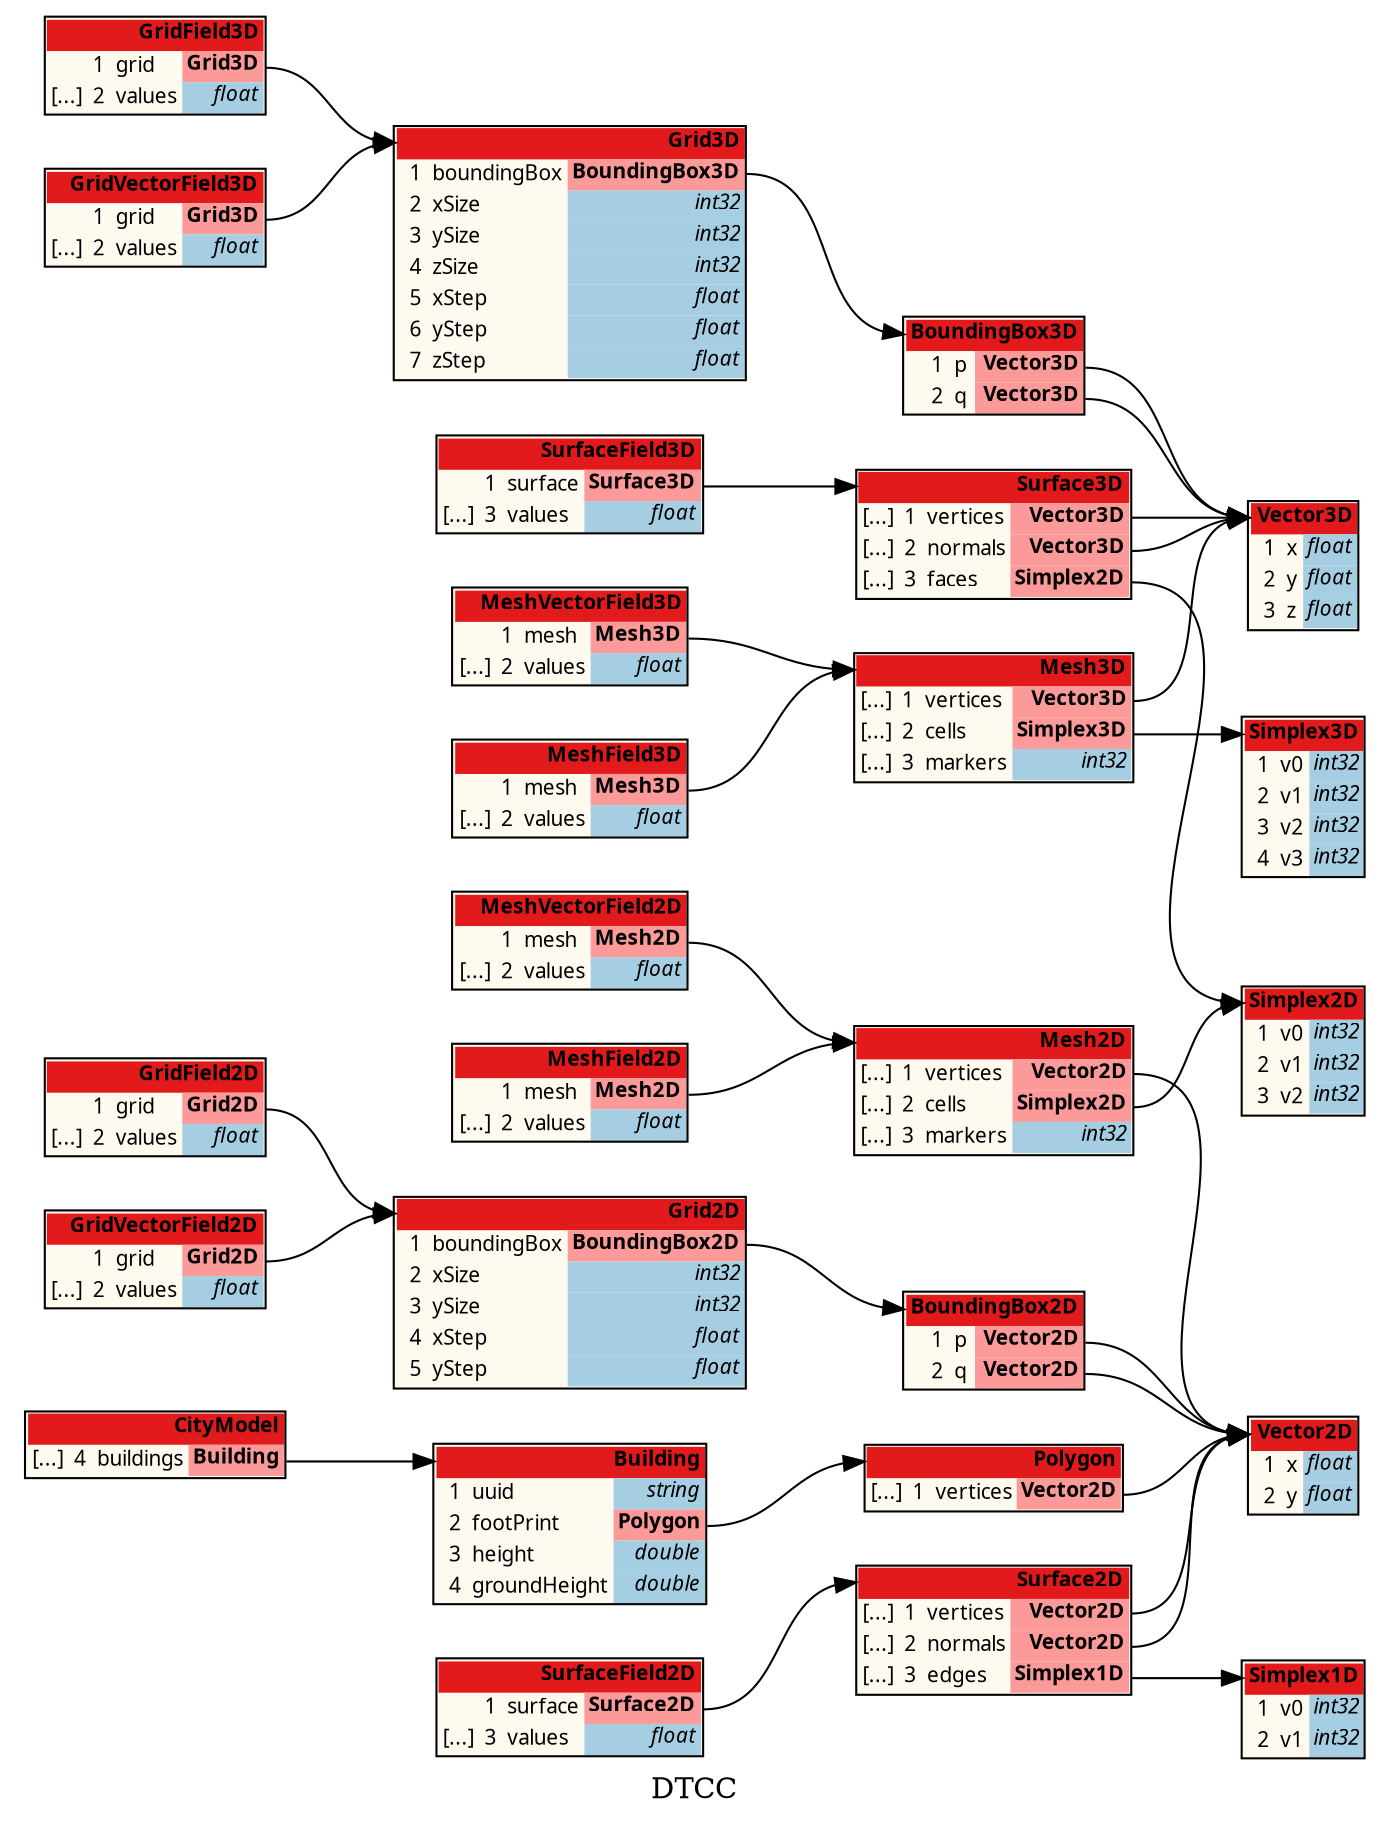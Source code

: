 /*
	do not edit:
	auto-generated by github.com/seamia/protodot
*/
digraph protodot {

	/* package:   DTCC */
	/* source:    ../protobuf/dtcc.proto */
	/* selection:  */

	rankdir=LR;
	label="DTCC";
	tooltip="DTCC";
	bgcolor="transparent"

	node [
		shape=plaintext
		fontsize=10
		fontname="Ubuntu"
	];


	/* ------ nodes ------ */

	/* ------ leaving the root package unwrapped ------ */
	Node_Ja_125	[shape=plaintext tooltip="DTCC.CityModel" label=<<TABLE BORDER="1" CELLBORDER="0" CELLSPACING="0" BGCOLOR="#fffaf0"><TR><TD COLSPAN="4" PORT="header" BGCOLOR="#e31a1c" ALIGN="right"><b>CityModel</b></TD></TR><TR><TD ALIGN="right">[...]</TD><TD ALIGN="right">4</TD><TD ALIGN="left">buildings</TD><TD BGCOLOR="#fb9a99" PORT="pobuildings" ALIGN="right"><b>Building</b></TD></TR></TABLE>>];
	Node_Ja_101	[shape=plaintext tooltip="DTCC.Vector3D" label=<<TABLE BORDER="1" CELLBORDER="0" CELLSPACING="0" BGCOLOR="#fffaf0"><TR><TD COLSPAN="4" PORT="header" BGCOLOR="#e31a1c" ALIGN="right"><b>Vector3D</b></TD></TR><TR><TD ALIGN="right"></TD><TD ALIGN="right">1</TD><TD ALIGN="left">x</TD><TD BGCOLOR="#a6cee3" PORT="pox" ALIGN="right" TITLE="float"><i>float</i></TD></TR><TR><TD ALIGN="right"></TD><TD ALIGN="right">2</TD><TD ALIGN="left">y</TD><TD BGCOLOR="#a6cee3" PORT="poy" ALIGN="right" TITLE="float"><i>float</i></TD></TR><TR><TD ALIGN="right"></TD><TD ALIGN="right">3</TD><TD ALIGN="left">z</TD><TD BGCOLOR="#a6cee3" PORT="poz" ALIGN="right" TITLE="float"><i>float</i></TD></TR></TABLE>>];
	Node_Ja_106	[shape=plaintext tooltip="DTCC.BoundingBox3D" label=<<TABLE BORDER="1" CELLBORDER="0" CELLSPACING="0" BGCOLOR="#fffaf0"><TR><TD COLSPAN="4" PORT="header" BGCOLOR="#e31a1c" ALIGN="right"><b>BoundingBox3D</b></TD></TR><TR><TD ALIGN="right"></TD><TD ALIGN="right">1</TD><TD ALIGN="left">p</TD><TD BGCOLOR="#fb9a99" PORT="pop" ALIGN="right"><b>Vector3D</b></TD></TR><TR><TD ALIGN="right"></TD><TD ALIGN="right">2</TD><TD ALIGN="left">q</TD><TD BGCOLOR="#fb9a99" PORT="poq" ALIGN="right"><b>Vector3D</b></TD></TR></TABLE>>];
	Node_Ja_117	[shape=plaintext tooltip="DTCC.GridVectorField3D" label=<<TABLE BORDER="1" CELLBORDER="0" CELLSPACING="0" BGCOLOR="#fffaf0"><TR><TD COLSPAN="4" PORT="header" BGCOLOR="#e31a1c" ALIGN="right"><b>GridVectorField3D</b></TD></TR><TR><TD ALIGN="right"></TD><TD ALIGN="right">1</TD><TD ALIGN="left">grid</TD><TD BGCOLOR="#fb9a99" PORT="pogrid" ALIGN="right"><b>Grid3D</b></TD></TR><TR><TD ALIGN="right">[...]</TD><TD ALIGN="right">2</TD><TD ALIGN="left">values</TD><TD BGCOLOR="#a6cee3" PORT="povalues" ALIGN="right" TITLE="float"><i>float</i></TD></TR></TABLE>>];
	Node_Ja_118	[shape=plaintext tooltip="DTCC.MeshField2D" label=<<TABLE BORDER="1" CELLBORDER="0" CELLSPACING="0" BGCOLOR="#fffaf0"><TR><TD COLSPAN="4" PORT="header" BGCOLOR="#e31a1c" ALIGN="right"><b>MeshField2D</b></TD></TR><TR><TD ALIGN="right"></TD><TD ALIGN="right">1</TD><TD ALIGN="left">mesh</TD><TD BGCOLOR="#fb9a99" PORT="pomesh" ALIGN="right"><b>Mesh2D</b></TD></TR><TR><TD ALIGN="right">[...]</TD><TD ALIGN="right">2</TD><TD ALIGN="left">values</TD><TD BGCOLOR="#a6cee3" PORT="povalues" ALIGN="right" TITLE="float"><i>float</i></TD></TR></TABLE>>];
	Node_Ja_113	[shape=plaintext tooltip="DTCC.Surface3D" label=<<TABLE BORDER="1" CELLBORDER="0" CELLSPACING="0" BGCOLOR="#fffaf0"><TR><TD COLSPAN="4" PORT="header" BGCOLOR="#e31a1c" ALIGN="right"><b>Surface3D</b></TD></TR><TR><TD ALIGN="right">[...]</TD><TD ALIGN="right">1</TD><TD ALIGN="left">vertices</TD><TD BGCOLOR="#fb9a99" PORT="povertices" ALIGN="right"><b>Vector3D</b></TD></TR><TR><TD ALIGN="right">[...]</TD><TD ALIGN="right">2</TD><TD ALIGN="left">normals</TD><TD BGCOLOR="#fb9a99" PORT="ponormals" ALIGN="right"><b>Vector3D</b></TD></TR><TR><TD ALIGN="right">[...]</TD><TD ALIGN="right">3</TD><TD ALIGN="left">faces</TD><TD BGCOLOR="#fb9a99" PORT="pofaces" ALIGN="right"><b>Simplex2D</b></TD></TR></TABLE>>];
	Node_Ja_116	[shape=plaintext tooltip="DTCC.GridVectorField2D" label=<<TABLE BORDER="1" CELLBORDER="0" CELLSPACING="0" BGCOLOR="#fffaf0"><TR><TD COLSPAN="4" PORT="header" BGCOLOR="#e31a1c" ALIGN="right"><b>GridVectorField2D</b></TD></TR><TR><TD ALIGN="right"></TD><TD ALIGN="right">1</TD><TD ALIGN="left">grid</TD><TD BGCOLOR="#fb9a99" PORT="pogrid" ALIGN="right"><b>Grid2D</b></TD></TR><TR><TD ALIGN="right">[...]</TD><TD ALIGN="right">2</TD><TD ALIGN="left">values</TD><TD BGCOLOR="#a6cee3" PORT="povalues" ALIGN="right" TITLE="float"><i>float</i></TD></TR></TABLE>>];
	Node_Ja_121	[shape=plaintext tooltip="DTCC.MeshVectorField3D" label=<<TABLE BORDER="1" CELLBORDER="0" CELLSPACING="0" BGCOLOR="#fffaf0"><TR><TD COLSPAN="4" PORT="header" BGCOLOR="#e31a1c" ALIGN="right"><b>MeshVectorField3D</b></TD></TR><TR><TD ALIGN="right"></TD><TD ALIGN="right">1</TD><TD ALIGN="left">mesh</TD><TD BGCOLOR="#fb9a99" PORT="pomesh" ALIGN="right"><b>Mesh3D</b></TD></TR><TR><TD ALIGN="right">[...]</TD><TD ALIGN="right">2</TD><TD ALIGN="left">values</TD><TD BGCOLOR="#a6cee3" PORT="povalues" ALIGN="right" TITLE="float"><i>float</i></TD></TR></TABLE>>];
	Node_Ja_104	[shape=plaintext tooltip="DTCC.Simplex3D" label=<<TABLE BORDER="1" CELLBORDER="0" CELLSPACING="0" BGCOLOR="#fffaf0"><TR><TD COLSPAN="4" PORT="header" BGCOLOR="#e31a1c" ALIGN="right"><b>Simplex3D</b></TD></TR><TR><TD ALIGN="right"></TD><TD ALIGN="right">1</TD><TD ALIGN="left">v0</TD><TD BGCOLOR="#a6cee3" PORT="pov0" ALIGN="right" TITLE="int32"><i>int32</i></TD></TR><TR><TD ALIGN="right"></TD><TD ALIGN="right">2</TD><TD ALIGN="left">v1</TD><TD BGCOLOR="#a6cee3" PORT="pov1" ALIGN="right" TITLE="int32"><i>int32</i></TD></TR><TR><TD ALIGN="right"></TD><TD ALIGN="right">3</TD><TD ALIGN="left">v2</TD><TD BGCOLOR="#a6cee3" PORT="pov2" ALIGN="right" TITLE="int32"><i>int32</i></TD></TR><TR><TD ALIGN="right"></TD><TD ALIGN="right">4</TD><TD ALIGN="left">v3</TD><TD BGCOLOR="#a6cee3" PORT="pov3" ALIGN="right" TITLE="int32"><i>int32</i></TD></TR></TABLE>>];
	Node_Ja_108	[shape=plaintext tooltip="DTCC.Grid2D" label=<<TABLE BORDER="1" CELLBORDER="0" CELLSPACING="0" BGCOLOR="#fffaf0"><TR><TD COLSPAN="4" PORT="header" BGCOLOR="#e31a1c" ALIGN="right"><b>Grid2D</b></TD></TR><TR><TD ALIGN="right"></TD><TD ALIGN="right">1</TD><TD ALIGN="left">boundingBox</TD><TD BGCOLOR="#fb9a99" PORT="poboundingBox" ALIGN="right"><b>BoundingBox2D</b></TD></TR><TR><TD ALIGN="right"></TD><TD ALIGN="right">2</TD><TD ALIGN="left">xSize</TD><TD BGCOLOR="#a6cee3" PORT="poxSize" ALIGN="right" TITLE="int32"><i>int32</i></TD></TR><TR><TD ALIGN="right"></TD><TD ALIGN="right">3</TD><TD ALIGN="left">ySize</TD><TD BGCOLOR="#a6cee3" PORT="poySize" ALIGN="right" TITLE="int32"><i>int32</i></TD></TR><TR><TD ALIGN="right"></TD><TD ALIGN="right">4</TD><TD ALIGN="left">xStep</TD><TD BGCOLOR="#a6cee3" PORT="poxStep" ALIGN="right" TITLE="float"><i>float</i></TD></TR><TR><TD ALIGN="right"></TD><TD ALIGN="right">5</TD><TD ALIGN="left">yStep</TD><TD BGCOLOR="#a6cee3" PORT="poyStep" ALIGN="right" TITLE="float"><i>float</i></TD></TR></TABLE>>];
	Node_Ja_110	[shape=plaintext tooltip="DTCC.Mesh2D" label=<<TABLE BORDER="1" CELLBORDER="0" CELLSPACING="0" BGCOLOR="#fffaf0"><TR><TD COLSPAN="4" PORT="header" BGCOLOR="#e31a1c" ALIGN="right"><b>Mesh2D</b></TD></TR><TR><TD ALIGN="right">[...]</TD><TD ALIGN="right">1</TD><TD ALIGN="left">vertices</TD><TD BGCOLOR="#fb9a99" PORT="povertices" ALIGN="right"><b>Vector2D</b></TD></TR><TR><TD ALIGN="right">[...]</TD><TD ALIGN="right">2</TD><TD ALIGN="left">cells</TD><TD BGCOLOR="#fb9a99" PORT="pocells" ALIGN="right"><b>Simplex2D</b></TD></TR><TR><TD ALIGN="right">[...]</TD><TD ALIGN="right">3</TD><TD ALIGN="left">markers</TD><TD BGCOLOR="#a6cee3" PORT="pomarkers" ALIGN="right" TITLE="int32"><i>int32</i></TD></TR></TABLE>>];
	Node_Ja_112	[shape=plaintext tooltip="DTCC.Surface2D" label=<<TABLE BORDER="1" CELLBORDER="0" CELLSPACING="0" BGCOLOR="#fffaf0"><TR><TD COLSPAN="4" PORT="header" BGCOLOR="#e31a1c" ALIGN="right"><b>Surface2D</b></TD></TR><TR><TD ALIGN="right">[...]</TD><TD ALIGN="right">1</TD><TD ALIGN="left">vertices</TD><TD BGCOLOR="#fb9a99" PORT="povertices" ALIGN="right"><b>Vector2D</b></TD></TR><TR><TD ALIGN="right">[...]</TD><TD ALIGN="right">2</TD><TD ALIGN="left">normals</TD><TD BGCOLOR="#fb9a99" PORT="ponormals" ALIGN="right"><b>Vector2D</b></TD></TR><TR><TD ALIGN="right">[...]</TD><TD ALIGN="right">3</TD><TD ALIGN="left">edges</TD><TD BGCOLOR="#fb9a99" PORT="poedges" ALIGN="right"><b>Simplex1D</b></TD></TR></TABLE>>];
	Node_Ja_100	[shape=plaintext tooltip="DTCC.Vector2D" label=<<TABLE BORDER="1" CELLBORDER="0" CELLSPACING="0" BGCOLOR="#fffaf0"><TR><TD COLSPAN="4" PORT="header" BGCOLOR="#e31a1c" ALIGN="right"><b>Vector2D</b></TD></TR><TR><TD ALIGN="right"></TD><TD ALIGN="right">1</TD><TD ALIGN="left">x</TD><TD BGCOLOR="#a6cee3" PORT="pox" ALIGN="right" TITLE="float"><i>float</i></TD></TR><TR><TD ALIGN="right"></TD><TD ALIGN="right">2</TD><TD ALIGN="left">y</TD><TD BGCOLOR="#a6cee3" PORT="poy" ALIGN="right" TITLE="float"><i>float</i></TD></TR></TABLE>>];
	Node_Ja_107	[shape=plaintext tooltip="DTCC.Polygon" label=<<TABLE BORDER="1" CELLBORDER="0" CELLSPACING="0" BGCOLOR="#fffaf0"><TR><TD COLSPAN="4" PORT="header" BGCOLOR="#e31a1c" ALIGN="right"><b>Polygon</b></TD></TR><TR><TD ALIGN="right">[...]</TD><TD ALIGN="right">1</TD><TD ALIGN="left">vertices</TD><TD BGCOLOR="#fb9a99" PORT="povertices" ALIGN="right"><b>Vector2D</b></TD></TR></TABLE>>];
	Node_Ja_111	[shape=plaintext tooltip="DTCC.Mesh3D" label=<<TABLE BORDER="1" CELLBORDER="0" CELLSPACING="0" BGCOLOR="#fffaf0"><TR><TD COLSPAN="4" PORT="header" BGCOLOR="#e31a1c" ALIGN="right"><b>Mesh3D</b></TD></TR><TR><TD ALIGN="right">[...]</TD><TD ALIGN="right">1</TD><TD ALIGN="left">vertices</TD><TD BGCOLOR="#fb9a99" PORT="povertices" ALIGN="right"><b>Vector3D</b></TD></TR><TR><TD ALIGN="right">[...]</TD><TD ALIGN="right">2</TD><TD ALIGN="left">cells</TD><TD BGCOLOR="#fb9a99" PORT="pocells" ALIGN="right"><b>Simplex3D</b></TD></TR><TR><TD ALIGN="right">[...]</TD><TD ALIGN="right">3</TD><TD ALIGN="left">markers</TD><TD BGCOLOR="#a6cee3" PORT="pomarkers" ALIGN="right" TITLE="int32"><i>int32</i></TD></TR></TABLE>>];
	Node_Ja_124	[shape=plaintext tooltip="DTCC.Building" label=<<TABLE BORDER="1" CELLBORDER="0" CELLSPACING="0" BGCOLOR="#fffaf0"><TR><TD COLSPAN="4" PORT="header" BGCOLOR="#e31a1c" ALIGN="right"><b>Building</b></TD></TR><TR><TD ALIGN="right"></TD><TD ALIGN="right">1</TD><TD ALIGN="left">uuid</TD><TD BGCOLOR="#a6cee3" PORT="pouuid" ALIGN="right" TITLE="string"><i>string</i></TD></TR><TR><TD ALIGN="right"></TD><TD ALIGN="right">2</TD><TD ALIGN="left">footPrint</TD><TD BGCOLOR="#fb9a99" PORT="pofootPrint" ALIGN="right"><b>Polygon</b></TD></TR><TR><TD ALIGN="right"></TD><TD ALIGN="right">3</TD><TD ALIGN="left">height</TD><TD BGCOLOR="#a6cee3" PORT="poheight" ALIGN="right" TITLE="double"><i>double</i></TD></TR><TR><TD ALIGN="right"></TD><TD ALIGN="right">4</TD><TD ALIGN="left">groundHeight</TD><TD BGCOLOR="#a6cee3" PORT="pogroundHeight" ALIGN="right" TITLE="double"><i>double</i></TD></TR></TABLE>>];
	Node_Ja_114	[shape=plaintext tooltip="DTCC.GridField2D" label=<<TABLE BORDER="1" CELLBORDER="0" CELLSPACING="0" BGCOLOR="#fffaf0"><TR><TD COLSPAN="4" PORT="header" BGCOLOR="#e31a1c" ALIGN="right"><b>GridField2D</b></TD></TR><TR><TD ALIGN="right"></TD><TD ALIGN="right">1</TD><TD ALIGN="left">grid</TD><TD BGCOLOR="#fb9a99" PORT="pogrid" ALIGN="right"><b>Grid2D</b></TD></TR><TR><TD ALIGN="right">[...]</TD><TD ALIGN="right">2</TD><TD ALIGN="left">values</TD><TD BGCOLOR="#a6cee3" PORT="povalues" ALIGN="right" TITLE="float"><i>float</i></TD></TR></TABLE>>];
	Node_Ja_115	[shape=plaintext tooltip="DTCC.GridField3D" label=<<TABLE BORDER="1" CELLBORDER="0" CELLSPACING="0" BGCOLOR="#fffaf0"><TR><TD COLSPAN="4" PORT="header" BGCOLOR="#e31a1c" ALIGN="right"><b>GridField3D</b></TD></TR><TR><TD ALIGN="right"></TD><TD ALIGN="right">1</TD><TD ALIGN="left">grid</TD><TD BGCOLOR="#fb9a99" PORT="pogrid" ALIGN="right"><b>Grid3D</b></TD></TR><TR><TD ALIGN="right">[...]</TD><TD ALIGN="right">2</TD><TD ALIGN="left">values</TD><TD BGCOLOR="#a6cee3" PORT="povalues" ALIGN="right" TITLE="float"><i>float</i></TD></TR></TABLE>>];
	Node_Ja_119	[shape=plaintext tooltip="DTCC.MeshField3D" label=<<TABLE BORDER="1" CELLBORDER="0" CELLSPACING="0" BGCOLOR="#fffaf0"><TR><TD COLSPAN="4" PORT="header" BGCOLOR="#e31a1c" ALIGN="right"><b>MeshField3D</b></TD></TR><TR><TD ALIGN="right"></TD><TD ALIGN="right">1</TD><TD ALIGN="left">mesh</TD><TD BGCOLOR="#fb9a99" PORT="pomesh" ALIGN="right"><b>Mesh3D</b></TD></TR><TR><TD ALIGN="right">[...]</TD><TD ALIGN="right">2</TD><TD ALIGN="left">values</TD><TD BGCOLOR="#a6cee3" PORT="povalues" ALIGN="right" TITLE="float"><i>float</i></TD></TR></TABLE>>];
	Node_Ja_120	[shape=plaintext tooltip="DTCC.MeshVectorField2D" label=<<TABLE BORDER="1" CELLBORDER="0" CELLSPACING="0" BGCOLOR="#fffaf0"><TR><TD COLSPAN="4" PORT="header" BGCOLOR="#e31a1c" ALIGN="right"><b>MeshVectorField2D</b></TD></TR><TR><TD ALIGN="right"></TD><TD ALIGN="right">1</TD><TD ALIGN="left">mesh</TD><TD BGCOLOR="#fb9a99" PORT="pomesh" ALIGN="right"><b>Mesh2D</b></TD></TR><TR><TD ALIGN="right">[...]</TD><TD ALIGN="right">2</TD><TD ALIGN="left">values</TD><TD BGCOLOR="#a6cee3" PORT="povalues" ALIGN="right" TITLE="float"><i>float</i></TD></TR></TABLE>>];
	Node_Ja_102	[shape=plaintext tooltip="DTCC.Simplex1D" label=<<TABLE BORDER="1" CELLBORDER="0" CELLSPACING="0" BGCOLOR="#fffaf0"><TR><TD COLSPAN="4" PORT="header" BGCOLOR="#e31a1c" ALIGN="right"><b>Simplex1D</b></TD></TR><TR><TD ALIGN="right"></TD><TD ALIGN="right">1</TD><TD ALIGN="left">v0</TD><TD BGCOLOR="#a6cee3" PORT="pov0" ALIGN="right" TITLE="int32"><i>int32</i></TD></TR><TR><TD ALIGN="right"></TD><TD ALIGN="right">2</TD><TD ALIGN="left">v1</TD><TD BGCOLOR="#a6cee3" PORT="pov1" ALIGN="right" TITLE="int32"><i>int32</i></TD></TR></TABLE>>];
	Node_Ja_103	[shape=plaintext tooltip="DTCC.Simplex2D" label=<<TABLE BORDER="1" CELLBORDER="0" CELLSPACING="0" BGCOLOR="#fffaf0"><TR><TD COLSPAN="4" PORT="header" BGCOLOR="#e31a1c" ALIGN="right"><b>Simplex2D</b></TD></TR><TR><TD ALIGN="right"></TD><TD ALIGN="right">1</TD><TD ALIGN="left">v0</TD><TD BGCOLOR="#a6cee3" PORT="pov0" ALIGN="right" TITLE="int32"><i>int32</i></TD></TR><TR><TD ALIGN="right"></TD><TD ALIGN="right">2</TD><TD ALIGN="left">v1</TD><TD BGCOLOR="#a6cee3" PORT="pov1" ALIGN="right" TITLE="int32"><i>int32</i></TD></TR><TR><TD ALIGN="right"></TD><TD ALIGN="right">3</TD><TD ALIGN="left">v2</TD><TD BGCOLOR="#a6cee3" PORT="pov2" ALIGN="right" TITLE="int32"><i>int32</i></TD></TR></TABLE>>];
	Node_Ja_105	[shape=plaintext tooltip="DTCC.BoundingBox2D" label=<<TABLE BORDER="1" CELLBORDER="0" CELLSPACING="0" BGCOLOR="#fffaf0"><TR><TD COLSPAN="4" PORT="header" BGCOLOR="#e31a1c" ALIGN="right"><b>BoundingBox2D</b></TD></TR><TR><TD ALIGN="right"></TD><TD ALIGN="right">1</TD><TD ALIGN="left">p</TD><TD BGCOLOR="#fb9a99" PORT="pop" ALIGN="right"><b>Vector2D</b></TD></TR><TR><TD ALIGN="right"></TD><TD ALIGN="right">2</TD><TD ALIGN="left">q</TD><TD BGCOLOR="#fb9a99" PORT="poq" ALIGN="right"><b>Vector2D</b></TD></TR></TABLE>>];
	Node_Ja_109	[shape=plaintext tooltip="DTCC.Grid3D" label=<<TABLE BORDER="1" CELLBORDER="0" CELLSPACING="0" BGCOLOR="#fffaf0"><TR><TD COLSPAN="4" PORT="header" BGCOLOR="#e31a1c" ALIGN="right"><b>Grid3D</b></TD></TR><TR><TD ALIGN="right"></TD><TD ALIGN="right">1</TD><TD ALIGN="left">boundingBox</TD><TD BGCOLOR="#fb9a99" PORT="poboundingBox" ALIGN="right"><b>BoundingBox3D</b></TD></TR><TR><TD ALIGN="right"></TD><TD ALIGN="right">2</TD><TD ALIGN="left">xSize</TD><TD BGCOLOR="#a6cee3" PORT="poxSize" ALIGN="right" TITLE="int32"><i>int32</i></TD></TR><TR><TD ALIGN="right"></TD><TD ALIGN="right">3</TD><TD ALIGN="left">ySize</TD><TD BGCOLOR="#a6cee3" PORT="poySize" ALIGN="right" TITLE="int32"><i>int32</i></TD></TR><TR><TD ALIGN="right"></TD><TD ALIGN="right">4</TD><TD ALIGN="left">zSize</TD><TD BGCOLOR="#a6cee3" PORT="pozSize" ALIGN="right" TITLE="int32"><i>int32</i></TD></TR><TR><TD ALIGN="right"></TD><TD ALIGN="right">5</TD><TD ALIGN="left">xStep</TD><TD BGCOLOR="#a6cee3" PORT="poxStep" ALIGN="right" TITLE="float"><i>float</i></TD></TR><TR><TD ALIGN="right"></TD><TD ALIGN="right">6</TD><TD ALIGN="left">yStep</TD><TD BGCOLOR="#a6cee3" PORT="poyStep" ALIGN="right" TITLE="float"><i>float</i></TD></TR><TR><TD ALIGN="right"></TD><TD ALIGN="right">7</TD><TD ALIGN="left">zStep</TD><TD BGCOLOR="#a6cee3" PORT="pozStep" ALIGN="right" TITLE="float"><i>float</i></TD></TR></TABLE>>];
	Node_Ja_122	[shape=plaintext tooltip="DTCC.SurfaceField2D" label=<<TABLE BORDER="1" CELLBORDER="0" CELLSPACING="0" BGCOLOR="#fffaf0"><TR><TD COLSPAN="4" PORT="header" BGCOLOR="#e31a1c" ALIGN="right"><b>SurfaceField2D</b></TD></TR><TR><TD ALIGN="right"></TD><TD ALIGN="right">1</TD><TD ALIGN="left">surface</TD><TD BGCOLOR="#fb9a99" PORT="posurface" ALIGN="right"><b>Surface2D</b></TD></TR><TR><TD ALIGN="right">[...]</TD><TD ALIGN="right">3</TD><TD ALIGN="left">values</TD><TD BGCOLOR="#a6cee3" PORT="povalues" ALIGN="right" TITLE="float"><i>float</i></TD></TR></TABLE>>];
	Node_Ja_123	[shape=plaintext tooltip="DTCC.SurfaceField3D" label=<<TABLE BORDER="1" CELLBORDER="0" CELLSPACING="0" BGCOLOR="#fffaf0"><TR><TD COLSPAN="4" PORT="header" BGCOLOR="#e31a1c" ALIGN="right"><b>SurfaceField3D</b></TD></TR><TR><TD ALIGN="right"></TD><TD ALIGN="right">1</TD><TD ALIGN="left">surface</TD><TD BGCOLOR="#fb9a99" PORT="posurface" ALIGN="right"><b>Surface3D</b></TD></TR><TR><TD ALIGN="right">[...]</TD><TD ALIGN="right">3</TD><TD ALIGN="left">values</TD><TD BGCOLOR="#a6cee3" PORT="povalues" ALIGN="right" TITLE="float"><i>float</i></TD></TR></TABLE>>];

	/* ------ connections ------ */
	Node_Ja_111:pocells:e	-> Node_Ja_104:header [color="#000000" tooltip="Ja_111 --> Ja_104"];
	Node_Ja_123:posurface:e	-> Node_Ja_113:header [color="#000000" tooltip="Ja_123 --> Ja_113"];
	Node_Ja_105:pop:e	-> Node_Ja_100:header [color="#000000" tooltip="Ja_105 --> Ja_100"];
	Node_Ja_108:poboundingBox:e	-> Node_Ja_105:header [color="#000000" tooltip="Ja_108 --> Ja_105"];
	Node_Ja_113:pofaces:e	-> Node_Ja_103:header [color="#000000" tooltip="Ja_113 --> Ja_103"];
	Node_Ja_124:pofootPrint:e	-> Node_Ja_107:header [color="#000000" tooltip="Ja_124 --> Ja_107"];
	Node_Ja_109:poboundingBox:e	-> Node_Ja_106:header [color="#000000" tooltip="Ja_109 --> Ja_106"];
	Node_Ja_111:povertices:e	-> Node_Ja_101:header [color="#000000" tooltip="Ja_111 --> Ja_101"];
	Node_Ja_112:poedges:e	-> Node_Ja_102:header [color="#000000" tooltip="Ja_112 --> Ja_102"];
	Node_Ja_120:pomesh:e	-> Node_Ja_110:header [color="#000000" tooltip="Ja_120 --> Ja_110"];
	Node_Ja_107:povertices:e	-> Node_Ja_100:header [color="#000000" tooltip="Ja_107 --> Ja_100"];
	Node_Ja_110:pocells:e	-> Node_Ja_103:header [color="#000000" tooltip="Ja_110 --> Ja_103"];
	Node_Ja_114:pogrid:e	-> Node_Ja_108:header [color="#000000" tooltip="Ja_114 --> Ja_108"];
	Node_Ja_110:povertices:e	-> Node_Ja_100:header [color="#000000" tooltip="Ja_110 --> Ja_100"];
	Node_Ja_113:povertices:e	-> Node_Ja_101:header [color="#000000" tooltip="Ja_113 --> Ja_101"];
	Node_Ja_125:pobuildings:e	-> Node_Ja_124:header [color="#000000" tooltip="Ja_125 --> Ja_124"];
	Node_Ja_116:pogrid:e	-> Node_Ja_108:header [color="#000000" tooltip="Ja_116 --> Ja_108"];
	Node_Ja_117:pogrid:e	-> Node_Ja_109:header [color="#000000" tooltip="Ja_117 --> Ja_109"];
	Node_Ja_121:pomesh:e	-> Node_Ja_111:header [color="#000000" tooltip="Ja_121 --> Ja_111"];
	Node_Ja_122:posurface:e	-> Node_Ja_112:header [color="#000000" tooltip="Ja_122 --> Ja_112"];
	Node_Ja_105:poq:e	-> Node_Ja_100:header [color="#000000" tooltip="Ja_105 --> Ja_100"];
	Node_Ja_115:pogrid:e	-> Node_Ja_109:header [color="#000000" tooltip="Ja_115 --> Ja_109"];
	Node_Ja_118:pomesh:e	-> Node_Ja_110:header [color="#000000" tooltip="Ja_118 --> Ja_110"];
	Node_Ja_119:pomesh:e	-> Node_Ja_111:header [color="#000000" tooltip="Ja_119 --> Ja_111"];
	Node_Ja_106:pop:e	-> Node_Ja_101:header [color="#000000" tooltip="Ja_106 --> Ja_101"];
	Node_Ja_106:poq:e	-> Node_Ja_101:header [color="#000000" tooltip="Ja_106 --> Ja_101"];
	Node_Ja_112:povertices:e	-> Node_Ja_100:header [color="#000000" tooltip="Ja_112 --> Ja_100"];
	Node_Ja_112:ponormals:e	-> Node_Ja_100:header [color="#000000" tooltip="Ja_112 --> Ja_100"];
	Node_Ja_113:ponormals:e	-> Node_Ja_101:header [color="#000000" tooltip="Ja_113 --> Ja_101"];

	/* generated by github.com/seamia/protodot on Tuesday, 21-Jun-22 15:16:15 CEST */
}
